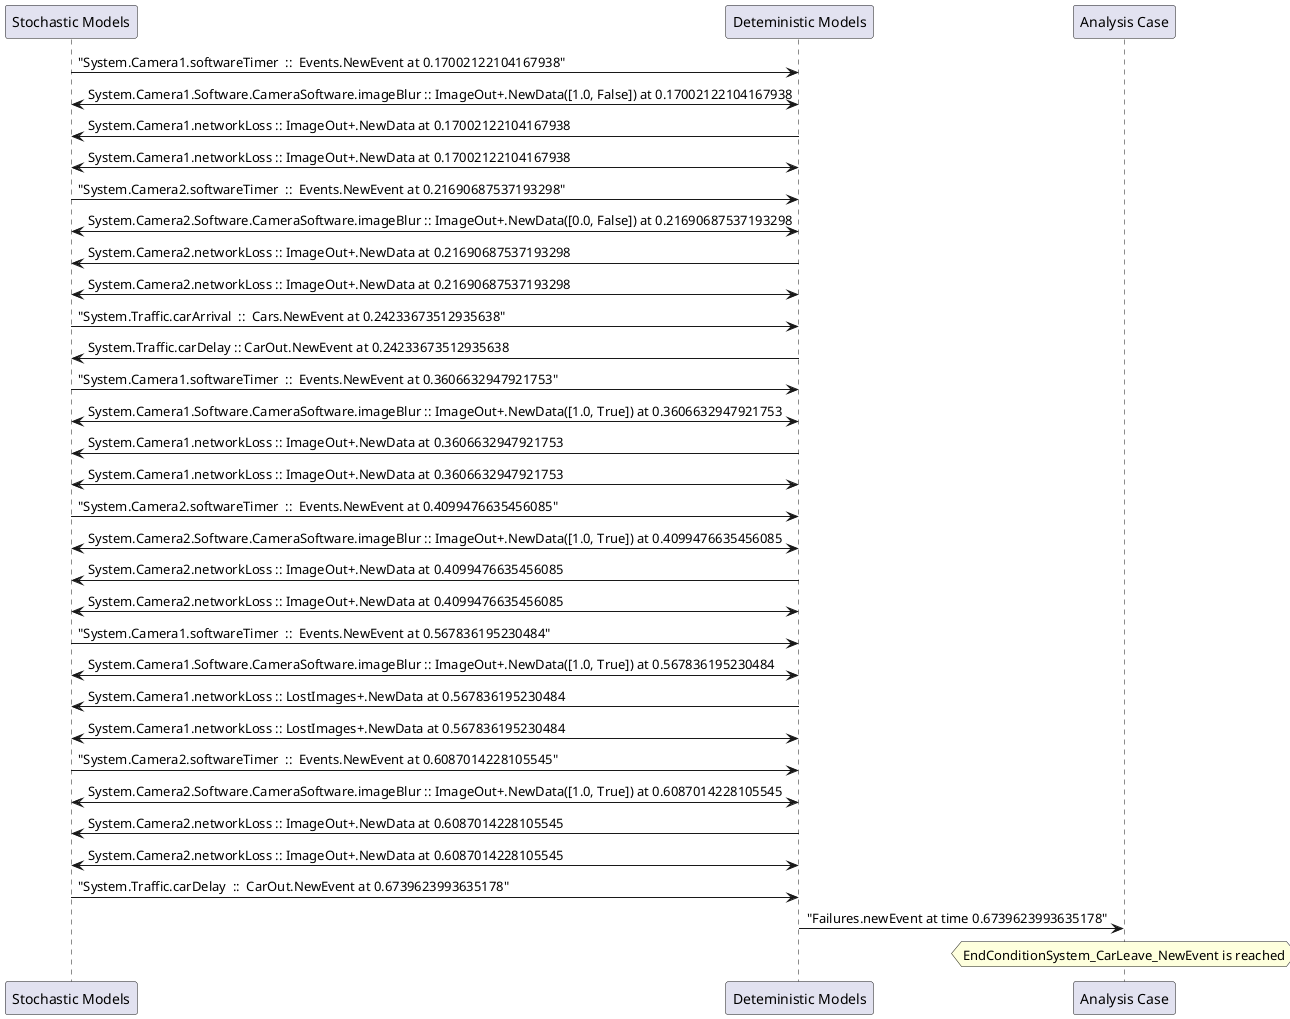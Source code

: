 
	@startuml
	participant "Stochastic Models" as stochmodel
	participant "Deteministic Models" as detmodel
	participant "Analysis Case" as analysis
	{11335_stop} stochmodel -> detmodel : "System.Camera1.softwareTimer  ::  Events.NewEvent at 0.17002122104167938"
detmodel <-> stochmodel : System.Camera1.Software.CameraSoftware.imageBlur :: ImageOut+.NewData([1.0, False]) at 0.17002122104167938
detmodel -> stochmodel : System.Camera1.networkLoss :: ImageOut+.NewData at 0.17002122104167938
detmodel <-> stochmodel : System.Camera1.networkLoss :: ImageOut+.NewData at 0.17002122104167938
{11351_stop} stochmodel -> detmodel : "System.Camera2.softwareTimer  ::  Events.NewEvent at 0.21690687537193298"
detmodel <-> stochmodel : System.Camera2.Software.CameraSoftware.imageBlur :: ImageOut+.NewData([0.0, False]) at 0.21690687537193298
detmodel -> stochmodel : System.Camera2.networkLoss :: ImageOut+.NewData at 0.21690687537193298
detmodel <-> stochmodel : System.Camera2.networkLoss :: ImageOut+.NewData at 0.21690687537193298
{11367_stop} stochmodel -> detmodel : "System.Traffic.carArrival  ::  Cars.NewEvent at 0.24233673512935638"
{11371_start} detmodel -> stochmodel : System.Traffic.carDelay :: CarOut.NewEvent at 0.24233673512935638
{11336_stop} stochmodel -> detmodel : "System.Camera1.softwareTimer  ::  Events.NewEvent at 0.3606632947921753"
detmodel <-> stochmodel : System.Camera1.Software.CameraSoftware.imageBlur :: ImageOut+.NewData([1.0, True]) at 0.3606632947921753
detmodel -> stochmodel : System.Camera1.networkLoss :: ImageOut+.NewData at 0.3606632947921753
detmodel <-> stochmodel : System.Camera1.networkLoss :: ImageOut+.NewData at 0.3606632947921753
{11352_stop} stochmodel -> detmodel : "System.Camera2.softwareTimer  ::  Events.NewEvent at 0.4099476635456085"
detmodel <-> stochmodel : System.Camera2.Software.CameraSoftware.imageBlur :: ImageOut+.NewData([1.0, True]) at 0.4099476635456085
detmodel -> stochmodel : System.Camera2.networkLoss :: ImageOut+.NewData at 0.4099476635456085
detmodel <-> stochmodel : System.Camera2.networkLoss :: ImageOut+.NewData at 0.4099476635456085
{11337_stop} stochmodel -> detmodel : "System.Camera1.softwareTimer  ::  Events.NewEvent at 0.567836195230484"
detmodel <-> stochmodel : System.Camera1.Software.CameraSoftware.imageBlur :: ImageOut+.NewData([1.0, True]) at 0.567836195230484
detmodel -> stochmodel : System.Camera1.networkLoss :: LostImages+.NewData at 0.567836195230484
detmodel <-> stochmodel : System.Camera1.networkLoss :: LostImages+.NewData at 0.567836195230484
{11353_stop} stochmodel -> detmodel : "System.Camera2.softwareTimer  ::  Events.NewEvent at 0.6087014228105545"
detmodel <-> stochmodel : System.Camera2.Software.CameraSoftware.imageBlur :: ImageOut+.NewData([1.0, True]) at 0.6087014228105545
detmodel -> stochmodel : System.Camera2.networkLoss :: ImageOut+.NewData at 0.6087014228105545
detmodel <-> stochmodel : System.Camera2.networkLoss :: ImageOut+.NewData at 0.6087014228105545
{11371_stop} stochmodel -> detmodel : "System.Traffic.carDelay  ::  CarOut.NewEvent at 0.6739623993635178"
{11371_start} <-> {11371_stop} : delay
detmodel -> analysis : "Failures.newEvent at time 0.6739623993635178"
hnote over analysis 
EndConditionSystem_CarLeave_NewEvent is reached
endnote
@enduml